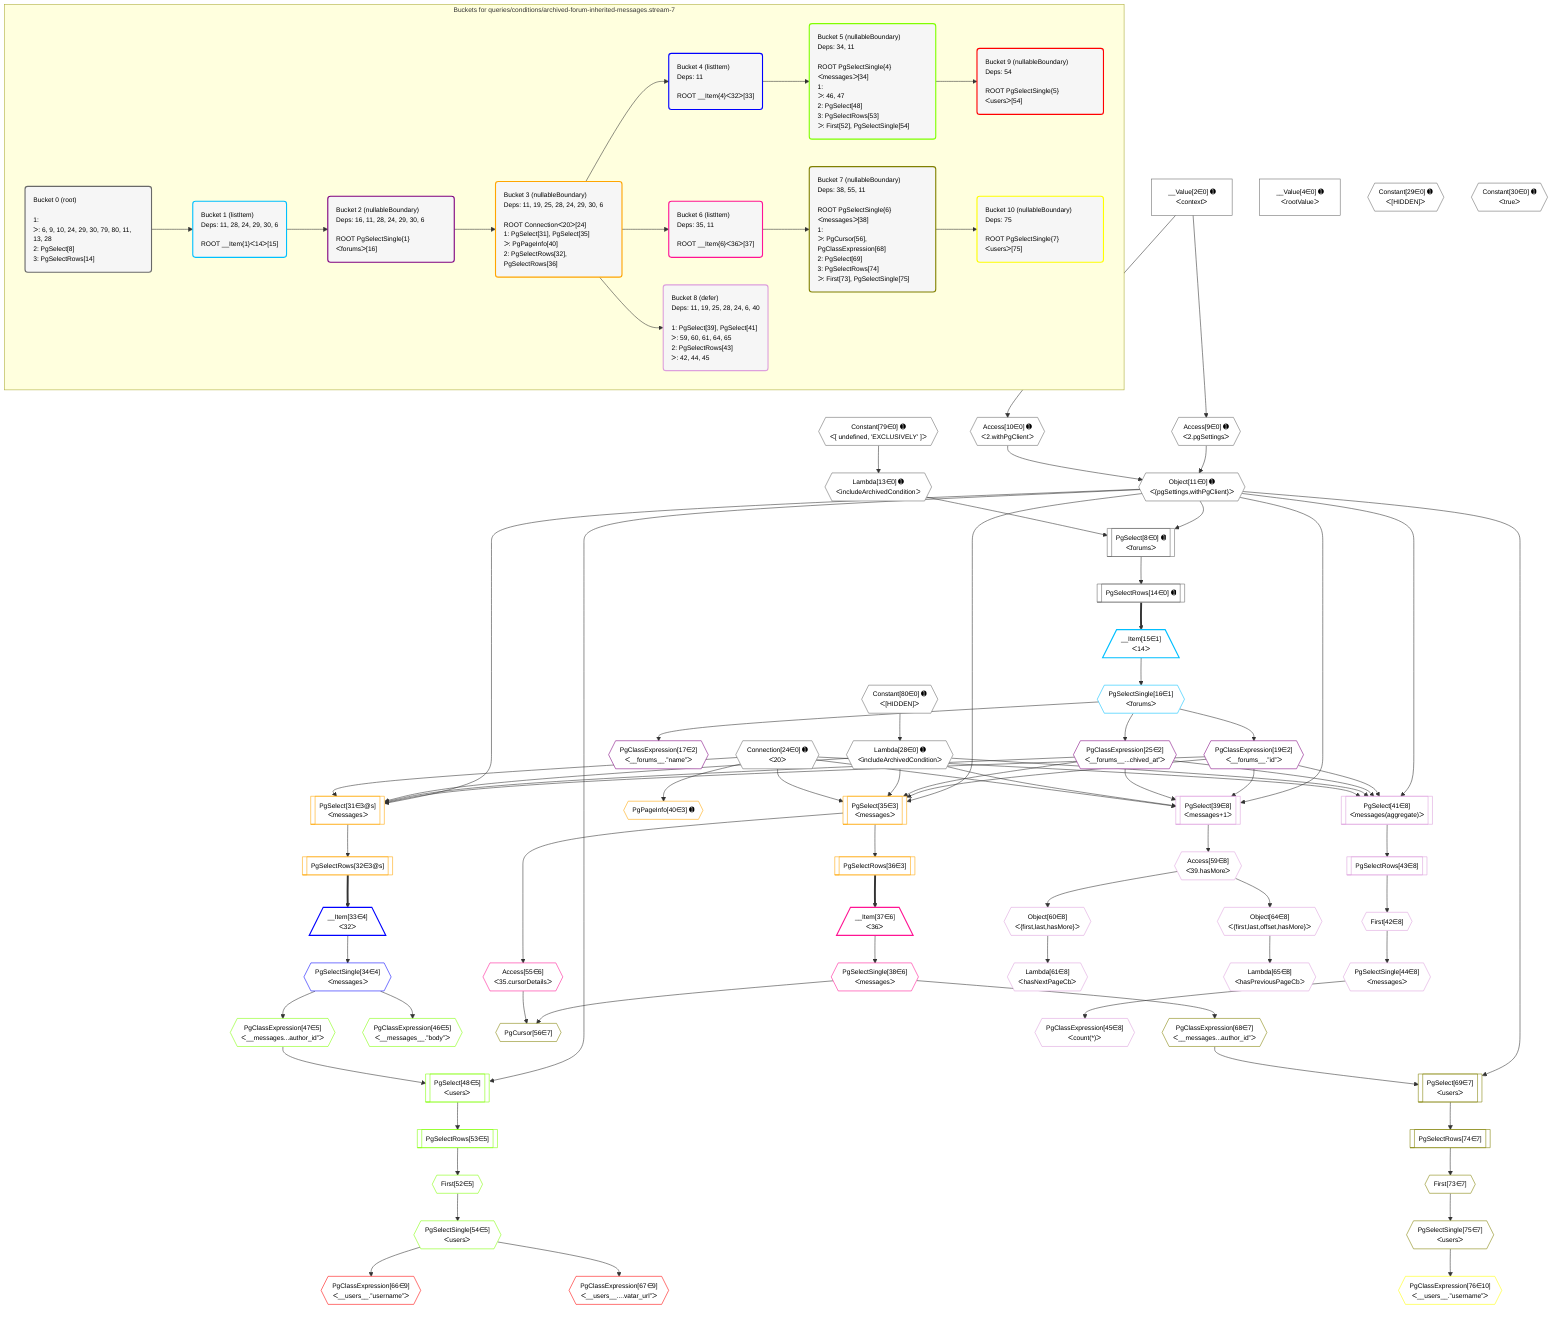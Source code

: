 %%{init: {'themeVariables': { 'fontSize': '12px'}}}%%
graph TD
    classDef path fill:#eee,stroke:#000,color:#000
    classDef plan fill:#fff,stroke-width:1px,color:#000
    classDef itemplan fill:#fff,stroke-width:2px,color:#000
    classDef unbatchedplan fill:#dff,stroke-width:1px,color:#000
    classDef sideeffectplan fill:#fcc,stroke-width:2px,color:#000
    classDef bucket fill:#f6f6f6,color:#000,stroke-width:2px,text-align:left


    %% plan dependencies
    PgSelect8[["PgSelect[8∈0] ➊<br />ᐸforumsᐳ"]]:::plan
    Object11{{"Object[11∈0] ➊<br />ᐸ{pgSettings,withPgClient}ᐳ"}}:::plan
    Lambda13{{"Lambda[13∈0] ➊<br />ᐸincludeArchivedConditionᐳ"}}:::plan
    Object11 & Lambda13 --> PgSelect8
    Access9{{"Access[9∈0] ➊<br />ᐸ2.pgSettingsᐳ"}}:::plan
    Access10{{"Access[10∈0] ➊<br />ᐸ2.withPgClientᐳ"}}:::plan
    Access9 & Access10 --> Object11
    __Value2["__Value[2∈0] ➊<br />ᐸcontextᐳ"]:::plan
    __Value2 --> Access9
    __Value2 --> Access10
    Constant79{{"Constant[79∈0] ➊<br />ᐸ[ undefined, 'EXCLUSIVELY' ]ᐳ"}}:::plan
    Constant79 --> Lambda13
    PgSelectRows14[["PgSelectRows[14∈0] ➊"]]:::plan
    PgSelect8 --> PgSelectRows14
    Lambda28{{"Lambda[28∈0] ➊<br />ᐸincludeArchivedConditionᐳ"}}:::plan
    Constant80{{"Constant[80∈0] ➊<br />ᐸ[HIDDEN]ᐳ"}}:::plan
    Constant80 --> Lambda28
    __Value4["__Value[4∈0] ➊<br />ᐸrootValueᐳ"]:::plan
    Connection24{{"Connection[24∈0] ➊<br />ᐸ20ᐳ"}}:::plan
    Constant29{{"Constant[29∈0] ➊<br />ᐸ[HIDDEN]ᐳ"}}:::plan
    Constant30{{"Constant[30∈0] ➊<br />ᐸtrueᐳ"}}:::plan
    __Item15[/"__Item[15∈1]<br />ᐸ14ᐳ"\]:::itemplan
    PgSelectRows14 ==> __Item15
    PgSelectSingle16{{"PgSelectSingle[16∈1]<br />ᐸforumsᐳ"}}:::plan
    __Item15 --> PgSelectSingle16
    PgClassExpression17{{"PgClassExpression[17∈2]<br />ᐸ__forums__.”name”ᐳ"}}:::plan
    PgSelectSingle16 --> PgClassExpression17
    PgClassExpression19{{"PgClassExpression[19∈2]<br />ᐸ__forums__.”id”ᐳ"}}:::plan
    PgSelectSingle16 --> PgClassExpression19
    PgClassExpression25{{"PgClassExpression[25∈2]<br />ᐸ__forums__...chived_at”ᐳ"}}:::plan
    PgSelectSingle16 --> PgClassExpression25
    PgSelect31[["PgSelect[31∈3@s]<br />ᐸmessagesᐳ"]]:::plan
    Object11 & PgClassExpression19 & PgClassExpression25 & Lambda28 & Connection24 --> PgSelect31
    PgSelect35[["PgSelect[35∈3]<br />ᐸmessagesᐳ"]]:::plan
    Object11 & PgClassExpression19 & PgClassExpression25 & Lambda28 & Connection24 --> PgSelect35
    PgSelectRows32[["PgSelectRows[32∈3@s]"]]:::plan
    PgSelect31 --> PgSelectRows32
    PgSelectRows36[["PgSelectRows[36∈3]"]]:::plan
    PgSelect35 --> PgSelectRows36
    PgPageInfo40{{"PgPageInfo[40∈3] ➊"}}:::plan
    Connection24 --> PgPageInfo40
    __Item33[/"__Item[33∈4]<br />ᐸ32ᐳ"\]:::itemplan
    PgSelectRows32 ==> __Item33
    PgSelectSingle34{{"PgSelectSingle[34∈4]<br />ᐸmessagesᐳ"}}:::plan
    __Item33 --> PgSelectSingle34
    PgSelect48[["PgSelect[48∈5]<br />ᐸusersᐳ"]]:::plan
    PgClassExpression47{{"PgClassExpression[47∈5]<br />ᐸ__messages...author_id”ᐳ"}}:::plan
    Object11 & PgClassExpression47 --> PgSelect48
    PgClassExpression46{{"PgClassExpression[46∈5]<br />ᐸ__messages__.”body”ᐳ"}}:::plan
    PgSelectSingle34 --> PgClassExpression46
    PgSelectSingle34 --> PgClassExpression47
    First52{{"First[52∈5]"}}:::plan
    PgSelectRows53[["PgSelectRows[53∈5]"]]:::plan
    PgSelectRows53 --> First52
    PgSelect48 --> PgSelectRows53
    PgSelectSingle54{{"PgSelectSingle[54∈5]<br />ᐸusersᐳ"}}:::plan
    First52 --> PgSelectSingle54
    PgClassExpression66{{"PgClassExpression[66∈9]<br />ᐸ__users__.”username”ᐳ"}}:::plan
    PgSelectSingle54 --> PgClassExpression66
    PgClassExpression67{{"PgClassExpression[67∈9]<br />ᐸ__users__....vatar_url”ᐳ"}}:::plan
    PgSelectSingle54 --> PgClassExpression67
    __Item37[/"__Item[37∈6]<br />ᐸ36ᐳ"\]:::itemplan
    PgSelectRows36 ==> __Item37
    PgSelectSingle38{{"PgSelectSingle[38∈6]<br />ᐸmessagesᐳ"}}:::plan
    __Item37 --> PgSelectSingle38
    Access55{{"Access[55∈6]<br />ᐸ35.cursorDetailsᐳ"}}:::plan
    PgSelect35 --> Access55
    PgCursor56{{"PgCursor[56∈7]"}}:::plan
    PgSelectSingle38 & Access55 --> PgCursor56
    PgSelect69[["PgSelect[69∈7]<br />ᐸusersᐳ"]]:::plan
    PgClassExpression68{{"PgClassExpression[68∈7]<br />ᐸ__messages...author_id”ᐳ"}}:::plan
    Object11 & PgClassExpression68 --> PgSelect69
    PgSelectSingle38 --> PgClassExpression68
    First73{{"First[73∈7]"}}:::plan
    PgSelectRows74[["PgSelectRows[74∈7]"]]:::plan
    PgSelectRows74 --> First73
    PgSelect69 --> PgSelectRows74
    PgSelectSingle75{{"PgSelectSingle[75∈7]<br />ᐸusersᐳ"}}:::plan
    First73 --> PgSelectSingle75
    PgClassExpression76{{"PgClassExpression[76∈10]<br />ᐸ__users__.”username”ᐳ"}}:::plan
    PgSelectSingle75 --> PgClassExpression76
    PgSelect39[["PgSelect[39∈8]<br />ᐸmessages+1ᐳ"]]:::plan
    Object11 & PgClassExpression19 & PgClassExpression25 & Lambda28 & Connection24 --> PgSelect39
    PgSelect41[["PgSelect[41∈8]<br />ᐸmessages(aggregate)ᐳ"]]:::plan
    Object11 & PgClassExpression19 & PgClassExpression25 & Lambda28 & Connection24 --> PgSelect41
    Object64{{"Object[64∈8]<br />ᐸ{first,last,offset,hasMore}ᐳ"}}:::plan
    Access59{{"Access[59∈8]<br />ᐸ39.hasMoreᐳ"}}:::plan
    Access59 --> Object64
    Object60{{"Object[60∈8]<br />ᐸ{first,last,hasMore}ᐳ"}}:::plan
    Access59 --> Object60
    First42{{"First[42∈8]"}}:::plan
    PgSelectRows43[["PgSelectRows[43∈8]"]]:::plan
    PgSelectRows43 --> First42
    PgSelect41 --> PgSelectRows43
    PgSelectSingle44{{"PgSelectSingle[44∈8]<br />ᐸmessagesᐳ"}}:::plan
    First42 --> PgSelectSingle44
    PgClassExpression45{{"PgClassExpression[45∈8]<br />ᐸcount(*)ᐳ"}}:::plan
    PgSelectSingle44 --> PgClassExpression45
    PgSelect39 --> Access59
    Lambda61{{"Lambda[61∈8]<br />ᐸhasNextPageCbᐳ"}}:::plan
    Object60 --> Lambda61
    Lambda65{{"Lambda[65∈8]<br />ᐸhasPreviousPageCbᐳ"}}:::plan
    Object64 --> Lambda65

    %% define steps

    subgraph "Buckets for queries/conditions/archived-forum-inherited-messages.stream-7"
    Bucket0("Bucket 0 (root)<br /><br />1: <br />ᐳ: 6, 9, 10, 24, 29, 30, 79, 80, 11, 13, 28<br />2: PgSelect[8]<br />3: PgSelectRows[14]"):::bucket
    classDef bucket0 stroke:#696969
    class Bucket0,__Value2,__Value4,PgSelect8,Access9,Access10,Object11,Lambda13,PgSelectRows14,Connection24,Lambda28,Constant29,Constant30,Constant79,Constant80 bucket0
    Bucket1("Bucket 1 (listItem)<br />Deps: 11, 28, 24, 29, 30, 6<br /><br />ROOT __Item{1}ᐸ14ᐳ[15]"):::bucket
    classDef bucket1 stroke:#00bfff
    class Bucket1,__Item15,PgSelectSingle16 bucket1
    Bucket2("Bucket 2 (nullableBoundary)<br />Deps: 16, 11, 28, 24, 29, 30, 6<br /><br />ROOT PgSelectSingle{1}ᐸforumsᐳ[16]"):::bucket
    classDef bucket2 stroke:#7f007f
    class Bucket2,PgClassExpression17,PgClassExpression19,PgClassExpression25 bucket2
    Bucket3("Bucket 3 (nullableBoundary)<br />Deps: 11, 19, 25, 28, 24, 29, 30, 6<br /><br />ROOT Connectionᐸ20ᐳ[24]<br />1: PgSelect[31], PgSelect[35]<br />ᐳ: PgPageInfo[40]<br />2: PgSelectRows[32], PgSelectRows[36]"):::bucket
    classDef bucket3 stroke:#ffa500
    class Bucket3,PgSelect31,PgSelectRows32,PgSelect35,PgSelectRows36,PgPageInfo40 bucket3
    Bucket4("Bucket 4 (listItem)<br />Deps: 11<br /><br />ROOT __Item{4}ᐸ32ᐳ[33]"):::bucket
    classDef bucket4 stroke:#0000ff
    class Bucket4,__Item33,PgSelectSingle34 bucket4
    Bucket5("Bucket 5 (nullableBoundary)<br />Deps: 34, 11<br /><br />ROOT PgSelectSingle{4}ᐸmessagesᐳ[34]<br />1: <br />ᐳ: 46, 47<br />2: PgSelect[48]<br />3: PgSelectRows[53]<br />ᐳ: First[52], PgSelectSingle[54]"):::bucket
    classDef bucket5 stroke:#7fff00
    class Bucket5,PgClassExpression46,PgClassExpression47,PgSelect48,First52,PgSelectRows53,PgSelectSingle54 bucket5
    Bucket6("Bucket 6 (listItem)<br />Deps: 35, 11<br /><br />ROOT __Item{6}ᐸ36ᐳ[37]"):::bucket
    classDef bucket6 stroke:#ff1493
    class Bucket6,__Item37,PgSelectSingle38,Access55 bucket6
    Bucket7("Bucket 7 (nullableBoundary)<br />Deps: 38, 55, 11<br /><br />ROOT PgSelectSingle{6}ᐸmessagesᐳ[38]<br />1: <br />ᐳ: PgCursor[56], PgClassExpression[68]<br />2: PgSelect[69]<br />3: PgSelectRows[74]<br />ᐳ: First[73], PgSelectSingle[75]"):::bucket
    classDef bucket7 stroke:#808000
    class Bucket7,PgCursor56,PgClassExpression68,PgSelect69,First73,PgSelectRows74,PgSelectSingle75 bucket7
    Bucket8("Bucket 8 (defer)<br />Deps: 11, 19, 25, 28, 24, 6, 40<br /><br />1: PgSelect[39], PgSelect[41]<br />ᐳ: 59, 60, 61, 64, 65<br />2: PgSelectRows[43]<br />ᐳ: 42, 44, 45"):::bucket
    classDef bucket8 stroke:#dda0dd
    class Bucket8,PgSelect39,PgSelect41,First42,PgSelectRows43,PgSelectSingle44,PgClassExpression45,Access59,Object60,Lambda61,Object64,Lambda65 bucket8
    Bucket9("Bucket 9 (nullableBoundary)<br />Deps: 54<br /><br />ROOT PgSelectSingle{5}ᐸusersᐳ[54]"):::bucket
    classDef bucket9 stroke:#ff0000
    class Bucket9,PgClassExpression66,PgClassExpression67 bucket9
    Bucket10("Bucket 10 (nullableBoundary)<br />Deps: 75<br /><br />ROOT PgSelectSingle{7}ᐸusersᐳ[75]"):::bucket
    classDef bucket10 stroke:#ffff00
    class Bucket10,PgClassExpression76 bucket10
    Bucket0 --> Bucket1
    Bucket1 --> Bucket2
    Bucket2 --> Bucket3
    Bucket3 --> Bucket4 & Bucket6 & Bucket8
    Bucket4 --> Bucket5
    Bucket5 --> Bucket9
    Bucket6 --> Bucket7
    Bucket7 --> Bucket10
    end